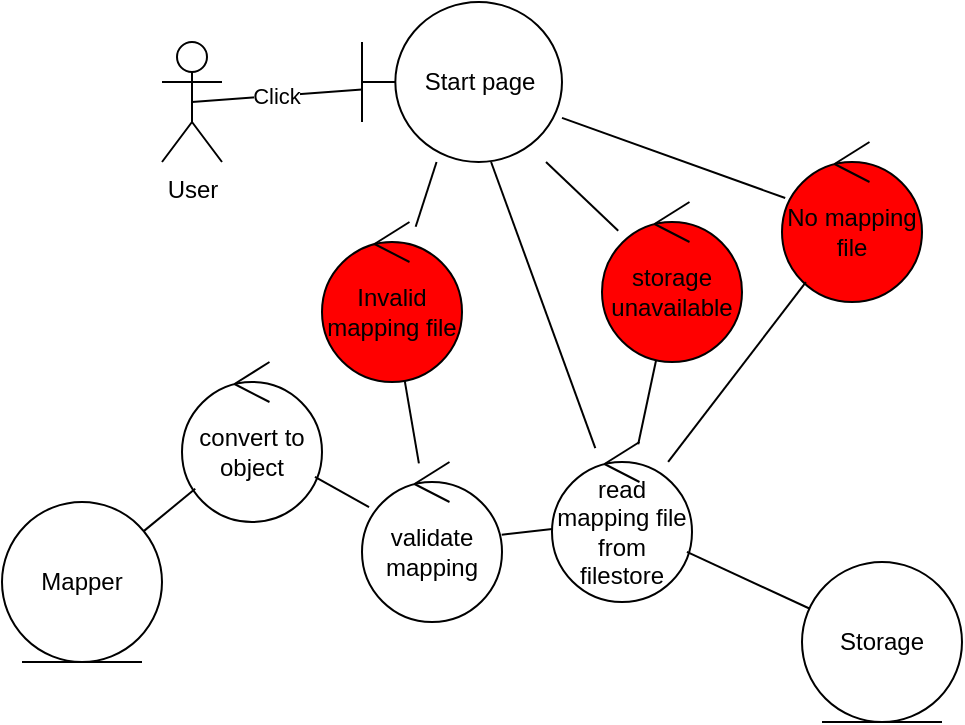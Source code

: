 <mxfile version="12.7.2" type="device"><diagram id="8jXLojxy2FijZEmcbR6y" name="Page-1"><mxGraphModel dx="1612" dy="769" grid="1" gridSize="10" guides="1" tooltips="1" connect="1" arrows="1" fold="1" page="1" pageScale="1" pageWidth="1169" pageHeight="827" math="0" shadow="0"><root><mxCell id="0"/><mxCell id="1" parent="0"/><mxCell id="iPO4pMVoaCJspU5LkBcY-221" value="User" style="shape=umlActor;verticalLabelPosition=bottom;labelBackgroundColor=#ffffff;verticalAlign=top;html=1;" vertex="1" parent="1"><mxGeometry x="210" y="150" width="30" height="60" as="geometry"/></mxCell><mxCell id="iPO4pMVoaCJspU5LkBcY-222" value="Start page" style="shape=umlBoundary;whiteSpace=wrap;html=1;labelBackgroundColor=none;fillColor=#FFFFFF;" vertex="1" parent="1"><mxGeometry x="310" y="130" width="100" height="80" as="geometry"/></mxCell><mxCell id="iPO4pMVoaCJspU5LkBcY-223" value="Click" style="endArrow=none;html=1;exitX=0.5;exitY=0.5;exitDx=0;exitDy=0;exitPerimeter=0;" edge="1" parent="1" source="iPO4pMVoaCJspU5LkBcY-221" target="iPO4pMVoaCJspU5LkBcY-222"><mxGeometry relative="1" as="geometry"><mxPoint x="325" y="180" as="sourcePoint"/><mxPoint x="470" y="232.051" as="targetPoint"/></mxGeometry></mxCell><mxCell id="iPO4pMVoaCJspU5LkBcY-232" value="read mapping file from filestore" style="ellipse;shape=umlControl;whiteSpace=wrap;html=1;" vertex="1" parent="1"><mxGeometry x="405" y="350" width="70" height="80" as="geometry"/></mxCell><mxCell id="iPO4pMVoaCJspU5LkBcY-234" value="" style="endArrow=none;html=1;" edge="1" parent="1" source="iPO4pMVoaCJspU5LkBcY-235" target="iPO4pMVoaCJspU5LkBcY-232"><mxGeometry relative="1" as="geometry"><mxPoint x="505.444" y="343.071" as="sourcePoint"/><mxPoint x="590.265" y="526.155" as="targetPoint"/></mxGeometry></mxCell><mxCell id="iPO4pMVoaCJspU5LkBcY-235" value="&lt;div&gt;Storage&lt;/div&gt;" style="ellipse;shape=umlEntity;whiteSpace=wrap;html=1;labelBackgroundColor=none;fillColor=#FFFFFF;" vertex="1" parent="1"><mxGeometry x="530" y="410" width="80" height="80" as="geometry"/></mxCell><mxCell id="iPO4pMVoaCJspU5LkBcY-236" value="Mapper" style="ellipse;shape=umlEntity;whiteSpace=wrap;html=1;labelBackgroundColor=none;fillColor=#FFFFFF;" vertex="1" parent="1"><mxGeometry x="130" y="380" width="80" height="80" as="geometry"/></mxCell><mxCell id="iPO4pMVoaCJspU5LkBcY-240" value="storage unavailable" style="ellipse;shape=umlControl;whiteSpace=wrap;html=1;fillColor=#FF0000;" vertex="1" parent="1"><mxGeometry x="430" y="230" width="70" height="80" as="geometry"/></mxCell><mxCell id="iPO4pMVoaCJspU5LkBcY-241" value="" style="endArrow=none;html=1;" edge="1" parent="1" source="iPO4pMVoaCJspU5LkBcY-240" target="iPO4pMVoaCJspU5LkBcY-232"><mxGeometry relative="1" as="geometry"><mxPoint x="540.081" y="407.46" as="sourcePoint"/><mxPoint x="469.936" y="402.409" as="targetPoint"/></mxGeometry></mxCell><mxCell id="iPO4pMVoaCJspU5LkBcY-247" value="convert to object" style="ellipse;shape=umlControl;whiteSpace=wrap;html=1;" vertex="1" parent="1"><mxGeometry x="220" y="310" width="70" height="80" as="geometry"/></mxCell><mxCell id="iPO4pMVoaCJspU5LkBcY-248" value="" style="endArrow=none;html=1;" edge="1" parent="1" source="iPO4pMVoaCJspU5LkBcY-247" target="iPO4pMVoaCJspU5LkBcY-236"><mxGeometry relative="1" as="geometry"><mxPoint x="552.346" y="436.502" as="sourcePoint"/><mxPoint x="483.407" y="411.931" as="targetPoint"/></mxGeometry></mxCell><mxCell id="iPO4pMVoaCJspU5LkBcY-250" value="" style="endArrow=none;html=1;" edge="1" parent="1" source="iPO4pMVoaCJspU5LkBcY-232" target="iPO4pMVoaCJspU5LkBcY-222"><mxGeometry relative="1" as="geometry"><mxPoint x="415.065" y="397.555" as="sourcePoint"/><mxPoint x="349.927" y="392.587" as="targetPoint"/></mxGeometry></mxCell><mxCell id="iPO4pMVoaCJspU5LkBcY-251" value="" style="endArrow=none;html=1;" edge="1" parent="1" source="iPO4pMVoaCJspU5LkBcY-240" target="iPO4pMVoaCJspU5LkBcY-222"><mxGeometry relative="1" as="geometry"><mxPoint x="545.338" y="331.232" as="sourcePoint"/><mxPoint x="479.613" y="378.678" as="targetPoint"/></mxGeometry></mxCell><mxCell id="iPO4pMVoaCJspU5LkBcY-252" value="No mapping file" style="ellipse;shape=umlControl;whiteSpace=wrap;html=1;fillColor=#FF0000;" vertex="1" parent="1"><mxGeometry x="520" y="200" width="70" height="80" as="geometry"/></mxCell><mxCell id="iPO4pMVoaCJspU5LkBcY-253" value="" style="endArrow=none;html=1;" edge="1" parent="1" source="iPO4pMVoaCJspU5LkBcY-252" target="iPO4pMVoaCJspU5LkBcY-232"><mxGeometry relative="1" as="geometry"><mxPoint x="513.049" y="311.156" as="sourcePoint"/><mxPoint x="472.022" y="368.91" as="targetPoint"/></mxGeometry></mxCell><mxCell id="iPO4pMVoaCJspU5LkBcY-254" value="" style="endArrow=none;html=1;" edge="1" parent="1" source="iPO4pMVoaCJspU5LkBcY-222" target="iPO4pMVoaCJspU5LkBcY-252"><mxGeometry relative="1" as="geometry"><mxPoint x="624.967" y="280.54" as="sourcePoint"/><mxPoint x="480.045" y="379.482" as="targetPoint"/></mxGeometry></mxCell><mxCell id="iPO4pMVoaCJspU5LkBcY-255" value="Invalid mapping file" style="ellipse;shape=umlControl;whiteSpace=wrap;html=1;fillColor=#FF0000;" vertex="1" parent="1"><mxGeometry x="290" y="240" width="70" height="80" as="geometry"/></mxCell><mxCell id="iPO4pMVoaCJspU5LkBcY-257" value="" style="endArrow=none;html=1;" edge="1" parent="1" source="iPO4pMVoaCJspU5LkBcY-255" target="iPO4pMVoaCJspU5LkBcY-259"><mxGeometry relative="1" as="geometry"><mxPoint x="541.968" y="280.119" as="sourcePoint"/><mxPoint x="473.065" y="369.915" as="targetPoint"/></mxGeometry></mxCell><mxCell id="iPO4pMVoaCJspU5LkBcY-258" value="" style="endArrow=none;html=1;" edge="1" parent="1" source="iPO4pMVoaCJspU5LkBcY-255" target="iPO4pMVoaCJspU5LkBcY-222"><mxGeometry relative="1" as="geometry"><mxPoint x="656.396" y="233.05" as="sourcePoint"/><mxPoint x="478.573" y="376.899" as="targetPoint"/></mxGeometry></mxCell><mxCell id="iPO4pMVoaCJspU5LkBcY-259" value="validate mapping" style="ellipse;shape=umlControl;whiteSpace=wrap;html=1;" vertex="1" parent="1"><mxGeometry x="310" y="360" width="70" height="80" as="geometry"/></mxCell><mxCell id="iPO4pMVoaCJspU5LkBcY-260" value="" style="endArrow=none;html=1;" edge="1" parent="1" source="iPO4pMVoaCJspU5LkBcY-232" target="iPO4pMVoaCJspU5LkBcY-259"><mxGeometry relative="1" as="geometry"><mxPoint x="436.648" y="363.025" as="sourcePoint"/><mxPoint x="384.545" y="220" as="targetPoint"/></mxGeometry></mxCell><mxCell id="iPO4pMVoaCJspU5LkBcY-261" value="" style="endArrow=none;html=1;" edge="1" parent="1" source="iPO4pMVoaCJspU5LkBcY-259" target="iPO4pMVoaCJspU5LkBcY-247"><mxGeometry relative="1" as="geometry"><mxPoint x="415.133" y="403.487" as="sourcePoint"/><mxPoint x="389.852" y="406.331" as="targetPoint"/></mxGeometry></mxCell></root></mxGraphModel></diagram></mxfile>
